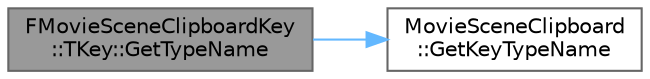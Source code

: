 digraph "FMovieSceneClipboardKey::TKey::GetTypeName"
{
 // INTERACTIVE_SVG=YES
 // LATEX_PDF_SIZE
  bgcolor="transparent";
  edge [fontname=Helvetica,fontsize=10,labelfontname=Helvetica,labelfontsize=10];
  node [fontname=Helvetica,fontsize=10,shape=box,height=0.2,width=0.4];
  rankdir="LR";
  Node1 [id="Node000001",label="FMovieSceneClipboardKey\l::TKey::GetTypeName",height=0.2,width=0.4,color="gray40", fillcolor="grey60", style="filled", fontcolor="black",tooltip="Get the name of this value type."];
  Node1 -> Node2 [id="edge1_Node000001_Node000002",color="steelblue1",style="solid",tooltip=" "];
  Node2 [id="Node000002",label="MovieSceneClipboard\l::GetKeyTypeName",height=0.2,width=0.4,color="grey40", fillcolor="white", style="filled",URL="$d8/dc2/namespaceMovieSceneClipboard.html#ad62aaf7cab7d0848bbd0b1190eafb3f9",tooltip=" "];
}
